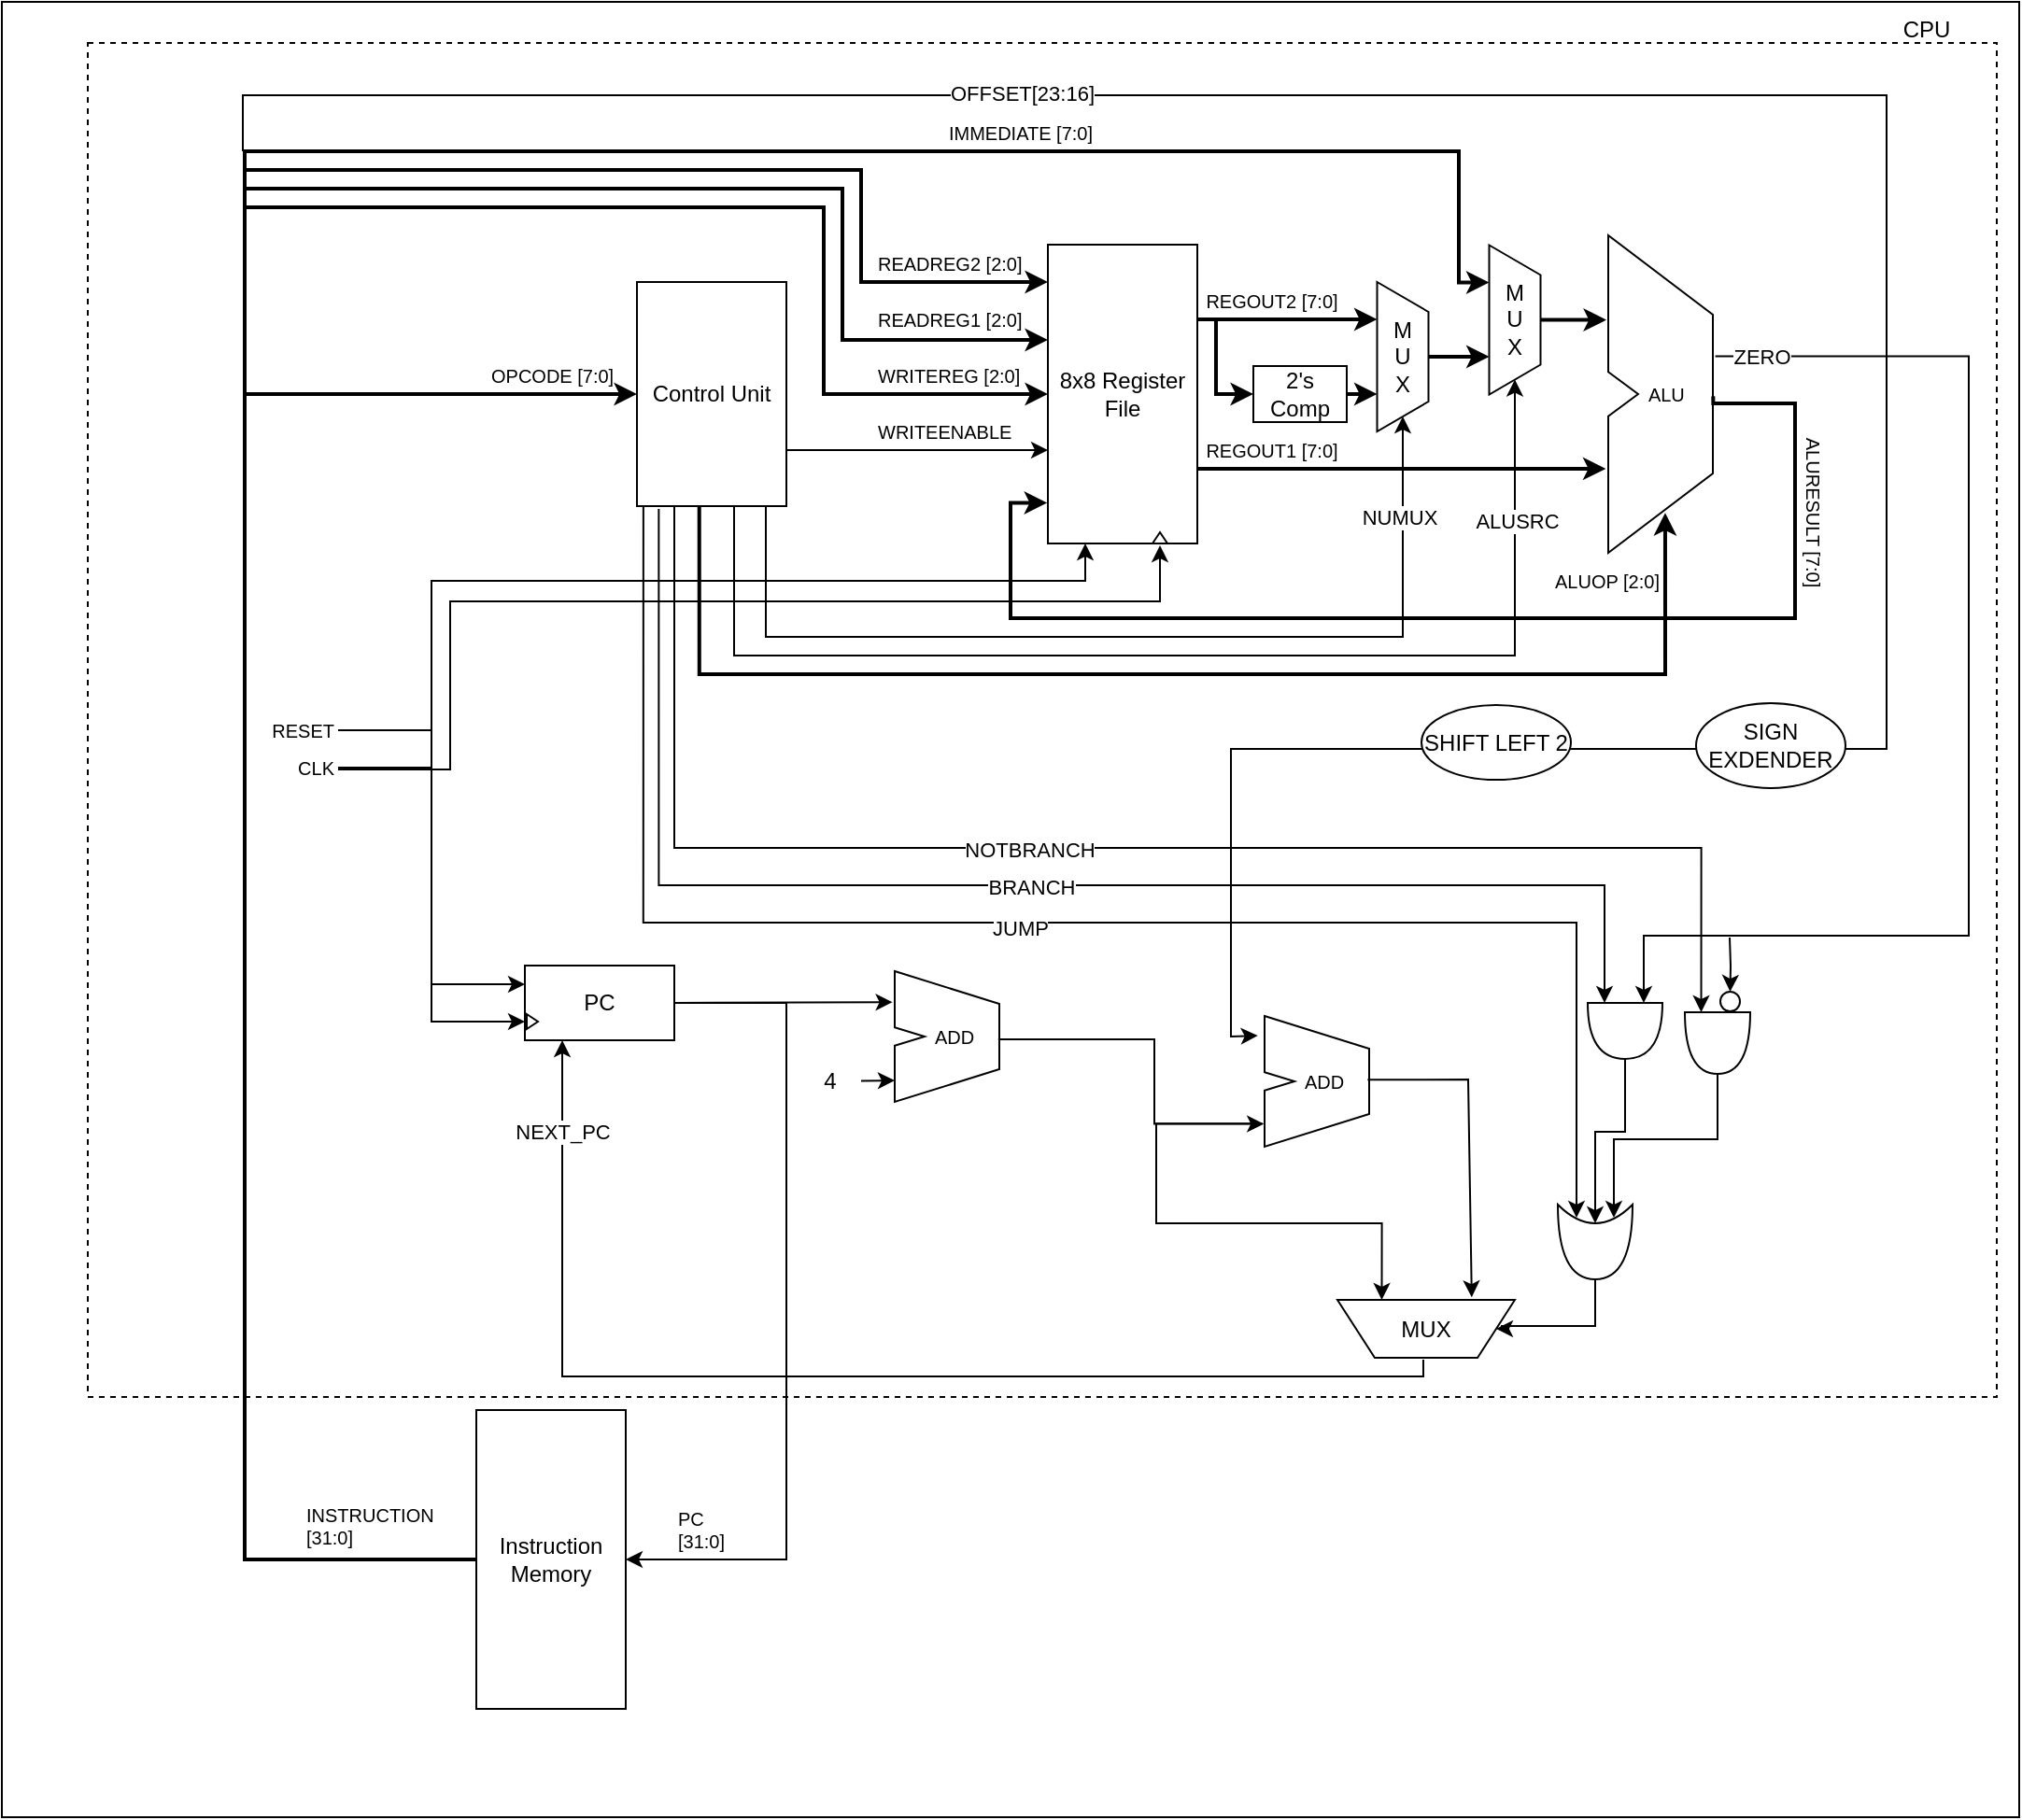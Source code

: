 <mxfile version="27.0.9">
  <diagram id="0iN4cRk-O3f9heEpMg_g" name="Page-1">
    <mxGraphModel dx="2523" dy="691" grid="0" gridSize="10" guides="1" tooltips="1" connect="1" arrows="1" fold="1" page="1" pageScale="1" pageWidth="1100" pageHeight="1700" math="0" shadow="0">
      <root>
        <mxCell id="0" />
        <mxCell id="1" parent="0" />
        <mxCell id="29aiM7jhphycKeGwUz8S-75" value="" style="rounded=0;whiteSpace=wrap;html=1;strokeColor=#000000;strokeWidth=1;fillColor=none;fontSize=12;align=center;" parent="1" vertex="1">
          <mxGeometry x="-1091" y="30" width="1080" height="972" as="geometry" />
        </mxCell>
        <mxCell id="29aiM7jhphycKeGwUz8S-73" value="" style="rounded=0;whiteSpace=wrap;html=1;dashed=1;strokeColor=#000000;fillColor=none;fontSize=10;align=center;perimeterSpacing=0;strokeWidth=1;" parent="1" vertex="1">
          <mxGeometry x="-1045" y="52" width="1022" height="725" as="geometry" />
        </mxCell>
        <mxCell id="29aiM7jhphycKeGwUz8S-50" value="OPCODE [7:0]" style="text;html=1;align=left;verticalAlign=middle;resizable=0;points=[];autosize=1;fontSize=10;" parent="1" vertex="1">
          <mxGeometry x="-831" y="220" width="80" height="20" as="geometry" />
        </mxCell>
        <mxCell id="29aiM7jhphycKeGwUz8S-15" style="edgeStyle=orthogonalEdgeStyle;rounded=0;orthogonalLoop=1;jettySize=auto;html=1;exitX=1;exitY=0.75;exitDx=0;exitDy=0;" parent="1" source="29aiM7jhphycKeGwUz8S-2" target="29aiM7jhphycKeGwUz8S-3" edge="1">
          <mxGeometry relative="1" as="geometry">
            <Array as="points">
              <mxPoint x="-671" y="270" />
            </Array>
          </mxGeometry>
        </mxCell>
        <mxCell id="29aiM7jhphycKeGwUz8S-47" style="edgeStyle=orthogonalEdgeStyle;rounded=0;orthogonalLoop=1;jettySize=auto;html=1;exitX=0.75;exitY=1;exitDx=0;exitDy=0;entryX=1;entryY=0.5;entryDx=0;entryDy=0;fontSize=10;" parent="1" target="29aiM7jhphycKeGwUz8S-17" edge="1">
          <mxGeometry relative="1" as="geometry">
            <Array as="points">
              <mxPoint x="-682" y="370" />
              <mxPoint x="-341" y="370" />
            </Array>
            <mxPoint x="-682" y="300" as="sourcePoint" />
            <mxPoint x="-332" y="252.0" as="targetPoint" />
          </mxGeometry>
        </mxCell>
        <mxCell id="JZCBgXoklfMijY1Y_zp0-16" value="NUMUX" style="edgeLabel;html=1;align=center;verticalAlign=middle;resizable=0;points=[];" parent="29aiM7jhphycKeGwUz8S-47" vertex="1" connectable="0">
          <mxGeometry x="0.75" relative="1" as="geometry">
            <mxPoint x="-2" y="-12" as="offset" />
          </mxGeometry>
        </mxCell>
        <mxCell id="29aiM7jhphycKeGwUz8S-48" style="edgeStyle=orthogonalEdgeStyle;rounded=0;orthogonalLoop=1;jettySize=auto;html=1;exitX=0.5;exitY=1;exitDx=0;exitDy=0;entryX=1;entryY=0.5;entryDx=0;entryDy=0;fontSize=10;" parent="1" target="29aiM7jhphycKeGwUz8S-31" edge="1">
          <mxGeometry relative="1" as="geometry">
            <Array as="points">
              <mxPoint x="-699" y="380" />
              <mxPoint x="-281" y="380" />
            </Array>
            <mxPoint x="-699" y="300" as="sourcePoint" />
            <mxPoint x="-269" y="232.25" as="targetPoint" />
          </mxGeometry>
        </mxCell>
        <mxCell id="JZCBgXoklfMijY1Y_zp0-15" value="ALUSRC" style="edgeLabel;html=1;align=center;verticalAlign=middle;resizable=0;points=[];" parent="29aiM7jhphycKeGwUz8S-48" vertex="1" connectable="0">
          <mxGeometry x="0.742" y="-1" relative="1" as="geometry">
            <mxPoint y="-8" as="offset" />
          </mxGeometry>
        </mxCell>
        <mxCell id="29aiM7jhphycKeGwUz8S-49" style="edgeStyle=orthogonalEdgeStyle;rounded=0;orthogonalLoop=1;jettySize=auto;html=1;exitX=0.417;exitY=1;exitDx=0;exitDy=0;fontSize=10;entryX=0.381;entryY=0.874;entryDx=0;entryDy=0;entryPerimeter=0;strokeWidth=2;exitPerimeter=0;" parent="1" source="29aiM7jhphycKeGwUz8S-2" target="29aiM7jhphycKeGwUz8S-42" edge="1">
          <mxGeometry relative="1" as="geometry">
            <Array as="points">
              <mxPoint x="-718" y="390" />
              <mxPoint x="-200" y="390" />
            </Array>
            <mxPoint x="-716" y="310" as="sourcePoint" />
            <mxPoint x="-199.8" y="313.58" as="targetPoint" />
          </mxGeometry>
        </mxCell>
        <mxCell id="29aiM7jhphycKeGwUz8S-2" value="Control Unit" style="rounded=0;whiteSpace=wrap;html=1;" parent="1" vertex="1">
          <mxGeometry x="-751" y="180" width="80" height="120" as="geometry" />
        </mxCell>
        <mxCell id="29aiM7jhphycKeGwUz8S-19" style="edgeStyle=orthogonalEdgeStyle;rounded=0;orthogonalLoop=1;jettySize=auto;html=1;exitX=1;exitY=0.25;exitDx=0;exitDy=0;entryX=0.25;entryY=1;entryDx=0;entryDy=0;strokeWidth=2;" parent="1" source="29aiM7jhphycKeGwUz8S-3" target="29aiM7jhphycKeGwUz8S-17" edge="1">
          <mxGeometry relative="1" as="geometry" />
        </mxCell>
        <mxCell id="29aiM7jhphycKeGwUz8S-23" style="edgeStyle=orthogonalEdgeStyle;rounded=0;orthogonalLoop=1;jettySize=auto;html=1;exitX=1;exitY=0.25;exitDx=0;exitDy=0;entryX=0;entryY=0.5;entryDx=0;entryDy=0;strokeWidth=2;" parent="1" source="29aiM7jhphycKeGwUz8S-3" target="29aiM7jhphycKeGwUz8S-16" edge="1">
          <mxGeometry relative="1" as="geometry">
            <Array as="points">
              <mxPoint x="-441" y="200" />
              <mxPoint x="-441" y="240" />
            </Array>
          </mxGeometry>
        </mxCell>
        <mxCell id="29aiM7jhphycKeGwUz8S-46" style="edgeStyle=orthogonalEdgeStyle;rounded=0;orthogonalLoop=1;jettySize=auto;html=1;exitX=1;exitY=0.75;exitDx=0;exitDy=0;entryX=-0.016;entryY=0.735;entryDx=0;entryDy=0;entryPerimeter=0;fontSize=10;strokeWidth=2;" parent="1" source="29aiM7jhphycKeGwUz8S-3" target="29aiM7jhphycKeGwUz8S-42" edge="1">
          <mxGeometry relative="1" as="geometry" />
        </mxCell>
        <mxCell id="29aiM7jhphycKeGwUz8S-3" value="8x8 Register File" style="rounded=0;whiteSpace=wrap;html=1;" parent="1" vertex="1">
          <mxGeometry x="-531" y="160" width="80" height="160" as="geometry" />
        </mxCell>
        <mxCell id="29aiM7jhphycKeGwUz8S-8" style="edgeStyle=orthogonalEdgeStyle;rounded=0;orthogonalLoop=1;jettySize=auto;html=1;exitX=0;exitY=0.5;exitDx=0;exitDy=0;entryX=0;entryY=0.5;entryDx=0;entryDy=0;strokeWidth=2;" parent="1" source="29aiM7jhphycKeGwUz8S-4" target="29aiM7jhphycKeGwUz8S-2" edge="1">
          <mxGeometry relative="1" as="geometry">
            <Array as="points">
              <mxPoint x="-961" y="864" />
              <mxPoint x="-961" y="240" />
            </Array>
          </mxGeometry>
        </mxCell>
        <mxCell id="29aiM7jhphycKeGwUz8S-11" style="edgeStyle=orthogonalEdgeStyle;rounded=0;orthogonalLoop=1;jettySize=auto;html=1;exitX=0;exitY=0.5;exitDx=0;exitDy=0;entryX=0;entryY=0.125;entryDx=0;entryDy=0;entryPerimeter=0;strokeWidth=2;" parent="1" source="29aiM7jhphycKeGwUz8S-4" target="29aiM7jhphycKeGwUz8S-3" edge="1">
          <mxGeometry relative="1" as="geometry">
            <mxPoint x="-591" y="180" as="targetPoint" />
            <Array as="points">
              <mxPoint x="-961" y="864" />
              <mxPoint x="-961" y="120" />
              <mxPoint x="-631" y="120" />
              <mxPoint x="-631" y="180" />
            </Array>
          </mxGeometry>
        </mxCell>
        <mxCell id="29aiM7jhphycKeGwUz8S-12" style="edgeStyle=orthogonalEdgeStyle;rounded=0;orthogonalLoop=1;jettySize=auto;html=1;exitX=0;exitY=0.5;exitDx=0;exitDy=0;strokeWidth=2;" parent="1" source="29aiM7jhphycKeGwUz8S-4" target="29aiM7jhphycKeGwUz8S-3" edge="1">
          <mxGeometry relative="1" as="geometry">
            <mxPoint x="-591" y="210" as="targetPoint" />
            <Array as="points">
              <mxPoint x="-961" y="864" />
              <mxPoint x="-961" y="130" />
              <mxPoint x="-641" y="130" />
              <mxPoint x="-641" y="211" />
            </Array>
          </mxGeometry>
        </mxCell>
        <mxCell id="29aiM7jhphycKeGwUz8S-13" style="edgeStyle=orthogonalEdgeStyle;rounded=0;orthogonalLoop=1;jettySize=auto;html=1;exitX=0;exitY=0.5;exitDx=0;exitDy=0;entryX=0;entryY=0.5;entryDx=0;entryDy=0;strokeWidth=2;" parent="1" source="29aiM7jhphycKeGwUz8S-4" target="29aiM7jhphycKeGwUz8S-3" edge="1">
          <mxGeometry relative="1" as="geometry">
            <Array as="points">
              <mxPoint x="-961" y="864" />
              <mxPoint x="-961" y="140" />
              <mxPoint x="-651" y="140" />
              <mxPoint x="-651" y="240" />
            </Array>
          </mxGeometry>
        </mxCell>
        <mxCell id="29aiM7jhphycKeGwUz8S-33" style="edgeStyle=orthogonalEdgeStyle;rounded=0;orthogonalLoop=1;jettySize=auto;html=1;exitX=0;exitY=0.5;exitDx=0;exitDy=0;entryX=0.25;entryY=1;entryDx=0;entryDy=0;fontSize=10;strokeWidth=2;" parent="1" source="29aiM7jhphycKeGwUz8S-4" target="29aiM7jhphycKeGwUz8S-31" edge="1">
          <mxGeometry relative="1" as="geometry">
            <Array as="points">
              <mxPoint x="-961" y="864" />
              <mxPoint x="-961" y="110" />
              <mxPoint x="-311" y="110" />
              <mxPoint x="-311" y="180" />
            </Array>
          </mxGeometry>
        </mxCell>
        <mxCell id="29aiM7jhphycKeGwUz8S-4" value="Instruction Memory" style="rounded=0;whiteSpace=wrap;html=1;" parent="1" vertex="1">
          <mxGeometry x="-837" y="784" width="80" height="160" as="geometry" />
        </mxCell>
        <mxCell id="29aiM7jhphycKeGwUz8S-6" value="PC" style="rounded=0;whiteSpace=wrap;html=1;" parent="1" vertex="1">
          <mxGeometry x="-811" y="546" width="80" height="40" as="geometry" />
        </mxCell>
        <mxCell id="29aiM7jhphycKeGwUz8S-20" style="edgeStyle=orthogonalEdgeStyle;rounded=0;orthogonalLoop=1;jettySize=auto;html=1;exitX=1;exitY=0.5;exitDx=0;exitDy=0;entryX=0.75;entryY=1;entryDx=0;entryDy=0;strokeWidth=2;" parent="1" source="29aiM7jhphycKeGwUz8S-16" target="29aiM7jhphycKeGwUz8S-17" edge="1">
          <mxGeometry relative="1" as="geometry" />
        </mxCell>
        <mxCell id="29aiM7jhphycKeGwUz8S-16" value="2&#39;s Comp" style="rounded=0;whiteSpace=wrap;html=1;" parent="1" vertex="1">
          <mxGeometry x="-421" y="225" width="50" height="30" as="geometry" />
        </mxCell>
        <mxCell id="29aiM7jhphycKeGwUz8S-32" style="edgeStyle=orthogonalEdgeStyle;rounded=0;orthogonalLoop=1;jettySize=auto;html=1;exitX=0.5;exitY=0;exitDx=0;exitDy=0;entryX=0.75;entryY=1;entryDx=0;entryDy=0;fontSize=10;strokeWidth=2;" parent="1" source="29aiM7jhphycKeGwUz8S-17" target="29aiM7jhphycKeGwUz8S-31" edge="1">
          <mxGeometry relative="1" as="geometry" />
        </mxCell>
        <mxCell id="29aiM7jhphycKeGwUz8S-17" value="M&lt;br&gt;U&lt;br&gt;X" style="shape=trapezoid;perimeter=trapezoidPerimeter;whiteSpace=wrap;html=1;rotation=90;horizontal=0;" parent="1" vertex="1">
          <mxGeometry x="-381" y="206.25" width="80" height="27.5" as="geometry" />
        </mxCell>
        <mxCell id="29aiM7jhphycKeGwUz8S-24" value="READREG2 [2:0]" style="text;html=1;align=left;verticalAlign=middle;resizable=0;points=[];autosize=1;fontSize=10;" parent="1" vertex="1">
          <mxGeometry x="-624" y="160" width="90" height="20" as="geometry" />
        </mxCell>
        <mxCell id="29aiM7jhphycKeGwUz8S-25" value="READREG1 [2:0]" style="text;html=1;align=left;verticalAlign=middle;resizable=0;points=[];autosize=1;fontSize=10;" parent="1" vertex="1">
          <mxGeometry x="-624" y="190.25" width="90" height="20" as="geometry" />
        </mxCell>
        <mxCell id="29aiM7jhphycKeGwUz8S-26" value="WRITEREG [2:0]" style="text;html=1;align=left;verticalAlign=middle;resizable=0;points=[];autosize=1;fontSize=10;" parent="1" vertex="1">
          <mxGeometry x="-624" y="220" width="90" height="20" as="geometry" />
        </mxCell>
        <mxCell id="29aiM7jhphycKeGwUz8S-27" value="WRITEENABLE" style="text;html=1;align=left;verticalAlign=middle;resizable=0;points=[];autosize=1;fontSize=10;" parent="1" vertex="1">
          <mxGeometry x="-624" y="250" width="90" height="20" as="geometry" />
        </mxCell>
        <mxCell id="29aiM7jhphycKeGwUz8S-30" value="REGOUT2 [7:0]" style="text;html=1;strokeColor=none;fillColor=none;align=center;verticalAlign=middle;whiteSpace=wrap;rounded=0;fontSize=10;" parent="1" vertex="1">
          <mxGeometry x="-451" y="180" width="80" height="20" as="geometry" />
        </mxCell>
        <mxCell id="29aiM7jhphycKeGwUz8S-43" style="edgeStyle=orthogonalEdgeStyle;rounded=0;orthogonalLoop=1;jettySize=auto;html=1;exitX=0.5;exitY=0;exitDx=0;exitDy=0;fontSize=10;strokeWidth=2;" parent="1" source="29aiM7jhphycKeGwUz8S-31" edge="1">
          <mxGeometry relative="1" as="geometry">
            <mxPoint x="-232" y="200" as="targetPoint" />
          </mxGeometry>
        </mxCell>
        <mxCell id="29aiM7jhphycKeGwUz8S-31" value="M&lt;br&gt;U&lt;br&gt;X" style="shape=trapezoid;perimeter=trapezoidPerimeter;whiteSpace=wrap;html=1;rotation=90;horizontal=0;" parent="1" vertex="1">
          <mxGeometry x="-321" y="186.5" width="80" height="27.5" as="geometry" />
        </mxCell>
        <mxCell id="29aiM7jhphycKeGwUz8S-34" value="IMMEDIATE [7:0]" style="text;html=1;align=center;verticalAlign=middle;resizable=0;points=[];autosize=1;fontSize=10;" parent="1" vertex="1">
          <mxGeometry x="-591" y="90" width="90" height="20" as="geometry" />
        </mxCell>
        <mxCell id="29aiM7jhphycKeGwUz8S-44" style="edgeStyle=orthogonalEdgeStyle;rounded=0;orthogonalLoop=1;jettySize=auto;html=1;exitX=0.702;exitY=0.507;exitDx=0;exitDy=0;entryX=-0.005;entryY=0.864;entryDx=0;entryDy=0;entryPerimeter=0;fontSize=10;exitPerimeter=0;strokeWidth=2;" parent="1" source="29aiM7jhphycKeGwUz8S-42" target="29aiM7jhphycKeGwUz8S-3" edge="1">
          <mxGeometry relative="1" as="geometry">
            <Array as="points">
              <mxPoint x="-175" y="245" />
              <mxPoint x="-131" y="245" />
              <mxPoint x="-131" y="360" />
              <mxPoint x="-551" y="360" />
              <mxPoint x="-551" y="298" />
            </Array>
          </mxGeometry>
        </mxCell>
        <mxCell id="29aiM7jhphycKeGwUz8S-42" value="&amp;nbsp; &amp;nbsp; &amp;nbsp; &amp;nbsp;ALU" style="shape=stencil(vZXdjoMgEIWfhtsGYY3XG3f3PailKykFA/Tv7TuKNmJL2zRiYgwwx+8wZAYRLW3NGo4IrhH9QYRkGMMb5qfJnNmGV84vHpkRbC25j1hn9I6fxMb1DKFqboRro/QX4W/QtM9tQMtKKwU0oZUNJBPhSA4mTChg4rM36bd1CWYN+O6546bfvF9F5O9jl1W+iE+2TDahy5Bb6myS+YT5ZAvVQCqfbDYXWoIg1mMj1ZpVu3+jD2rzkhaRjkRbbfhr2E0tpPQXx/uH1rD2hrnTPVQP3+z1kUcb4NlhPqVKoUbUIsSSPA23mIs7aZvhhp+ZmxczYafcNNv9oh9jK6ltvIwjxQziSD3fSd/tkw4aaUMYdGH/u+8iVw==);whiteSpace=wrap;html=1;strokeColor=#000000;fillColor=#ffffff;fontSize=10;align=left;" parent="1" vertex="1">
          <mxGeometry x="-231" y="155" width="80" height="170" as="geometry" />
        </mxCell>
        <mxCell id="29aiM7jhphycKeGwUz8S-51" value="INSTRUCTION&lt;br&gt;[31:0]" style="text;html=1;align=left;verticalAlign=middle;resizable=0;points=[];autosize=1;fontSize=10;" parent="1" vertex="1">
          <mxGeometry x="-930" y="831" width="80" height="30" as="geometry" />
        </mxCell>
        <mxCell id="29aiM7jhphycKeGwUz8S-53" value="PC&lt;br&gt;[31:0]" style="text;html=1;align=left;verticalAlign=middle;resizable=0;points=[];autosize=1;fontSize=10;" parent="1" vertex="1">
          <mxGeometry x="-731" y="833" width="40" height="30" as="geometry" />
        </mxCell>
        <mxCell id="29aiM7jhphycKeGwUz8S-56" style="edgeStyle=orthogonalEdgeStyle;rounded=0;orthogonalLoop=1;jettySize=auto;html=1;exitX=1;exitY=0.5;exitDx=0;exitDy=0;entryX=0.25;entryY=1;entryDx=0;entryDy=0;fontSize=10;" parent="1" source="29aiM7jhphycKeGwUz8S-54" target="29aiM7jhphycKeGwUz8S-3" edge="1">
          <mxGeometry relative="1" as="geometry">
            <Array as="points">
              <mxPoint x="-861" y="420" />
              <mxPoint x="-861" y="340" />
              <mxPoint x="-511" y="340" />
            </Array>
          </mxGeometry>
        </mxCell>
        <mxCell id="29aiM7jhphycKeGwUz8S-54" value="RESET" style="text;html=1;strokeColor=none;fillColor=none;align=right;verticalAlign=middle;whiteSpace=wrap;rounded=0;fontSize=10;" parent="1" vertex="1">
          <mxGeometry x="-951" y="410" width="40" height="20" as="geometry" />
        </mxCell>
        <mxCell id="29aiM7jhphycKeGwUz8S-61" style="edgeStyle=orthogonalEdgeStyle;rounded=0;orthogonalLoop=1;jettySize=auto;html=1;exitX=1;exitY=0.5;exitDx=0;exitDy=0;entryX=0.75;entryY=1;entryDx=0;entryDy=0;fontSize=10;" parent="1" edge="1">
          <mxGeometry relative="1" as="geometry">
            <Array as="points">
              <mxPoint x="-851" y="441" />
              <mxPoint x="-851" y="351" />
              <mxPoint x="-471" y="351" />
            </Array>
            <mxPoint x="-911" y="441" as="sourcePoint" />
            <mxPoint x="-471" y="321" as="targetPoint" />
          </mxGeometry>
        </mxCell>
        <mxCell id="29aiM7jhphycKeGwUz8S-57" value="CLK" style="text;html=1;strokeColor=none;fillColor=none;align=right;verticalAlign=middle;whiteSpace=wrap;rounded=0;fontSize=10;" parent="1" vertex="1">
          <mxGeometry x="-951" y="430" width="40" height="20" as="geometry" />
        </mxCell>
        <mxCell id="29aiM7jhphycKeGwUz8S-64" value="" style="triangle;whiteSpace=wrap;html=1;strokeColor=#000000;fillColor=#ffffff;fontSize=10;align=right;" parent="1" vertex="1">
          <mxGeometry x="-810" y="572" width="6" height="8" as="geometry" />
        </mxCell>
        <mxCell id="29aiM7jhphycKeGwUz8S-65" value="" style="triangle;whiteSpace=wrap;html=1;strokeColor=#000000;fillColor=#ffffff;fontSize=10;align=right;rotation=-90;" parent="1" vertex="1">
          <mxGeometry x="-474" y="313" width="6" height="8" as="geometry" />
        </mxCell>
        <mxCell id="29aiM7jhphycKeGwUz8S-66" value="REGOUT1 [7:0]" style="text;html=1;strokeColor=none;fillColor=none;align=center;verticalAlign=middle;whiteSpace=wrap;rounded=0;fontSize=10;" parent="1" vertex="1">
          <mxGeometry x="-451" y="260" width="80" height="20" as="geometry" />
        </mxCell>
        <mxCell id="29aiM7jhphycKeGwUz8S-67" value="ALUOP [2:0]" style="text;html=1;align=center;verticalAlign=middle;resizable=0;points=[];autosize=1;fontSize=10;" parent="1" vertex="1">
          <mxGeometry x="-267" y="330" width="70" height="20" as="geometry" />
        </mxCell>
        <mxCell id="29aiM7jhphycKeGwUz8S-68" value="ALURESULT [7:0]" style="text;html=1;align=center;verticalAlign=middle;resizable=0;points=[];autosize=1;fontSize=10;rotation=90;" parent="1" vertex="1">
          <mxGeometry x="-171" y="293" width="100" height="20" as="geometry" />
        </mxCell>
        <mxCell id="29aiM7jhphycKeGwUz8S-74" value="CPU" style="text;html=1;align=center;verticalAlign=middle;resizable=0;points=[];autosize=1;fontSize=12;" parent="1" vertex="1">
          <mxGeometry x="-81" y="35" width="40" height="20" as="geometry" />
        </mxCell>
        <mxCell id="JZCBgXoklfMijY1Y_zp0-1" value="&amp;nbsp; &amp;nbsp; &amp;nbsp; &amp;nbsp;ADD" style="shape=stencil(vZXdjoMgEIWfhtsGYY3XG3f3PailKykFA/Tv7TuKNmJL2zRiYgwwx+8wZAYRLW3NGo4IrhH9QYRkGMMb5qfJnNmGV84vHpkRbC25j1hn9I6fxMb1DKFqboRro/QX4W/QtM9tQMtKKwU0oZUNJBPhSA4mTChg4rM36bd1CWYN+O6546bfvF9F5O9jl1W+iE+2TDahy5Bb6myS+YT5ZAvVQCqfbDYXWoIg1mMj1ZpVu3+jD2rzkhaRjkRbbfhr2E0tpPQXx/uH1rD2hrnTPVQP3+z1kUcb4NlhPqVKoUbUIsSSPA23mIs7aZvhhp+ZmxczYafcNNv9oh9jK6ltvIwjxQziSD3fSd/tkw4aaUMYdGH/u+8iVw==);whiteSpace=wrap;html=1;strokeColor=#000000;fillColor=#ffffff;fontSize=10;align=left;" parent="1" vertex="1">
          <mxGeometry x="-613" y="549" width="80" height="70" as="geometry" />
        </mxCell>
        <mxCell id="JZCBgXoklfMijY1Y_zp0-2" value="" style="endArrow=classic;html=1;rounded=0;exitX=1;exitY=0.5;exitDx=0;exitDy=0;entryX=-0.015;entryY=0.237;entryDx=0;entryDy=0;entryPerimeter=0;" parent="1" source="29aiM7jhphycKeGwUz8S-6" target="JZCBgXoklfMijY1Y_zp0-1" edge="1">
          <mxGeometry width="50" height="50" relative="1" as="geometry">
            <mxPoint x="-611" y="400" as="sourcePoint" />
            <mxPoint x="-561" y="350" as="targetPoint" />
          </mxGeometry>
        </mxCell>
        <mxCell id="JZCBgXoklfMijY1Y_zp0-6" value="4" style="text;html=1;align=center;verticalAlign=middle;whiteSpace=wrap;rounded=0;" parent="1" vertex="1">
          <mxGeometry x="-664" y="593" width="33" height="30" as="geometry" />
        </mxCell>
        <mxCell id="JZCBgXoklfMijY1Y_zp0-7" value="" style="endArrow=classic;html=1;rounded=0;entryX=0;entryY=0.836;entryDx=0;entryDy=0;entryPerimeter=0;" parent="1" source="JZCBgXoklfMijY1Y_zp0-6" target="JZCBgXoklfMijY1Y_zp0-1" edge="1">
          <mxGeometry width="50" height="50" relative="1" as="geometry">
            <mxPoint x="-667" y="622" as="sourcePoint" />
            <mxPoint x="-621" y="410" as="targetPoint" />
          </mxGeometry>
        </mxCell>
        <mxCell id="JZCBgXoklfMijY1Y_zp0-11" value="" style="shape=or;whiteSpace=wrap;html=1;direction=south;" parent="1" vertex="1">
          <mxGeometry x="-242" y="566" width="40" height="30" as="geometry" />
        </mxCell>
        <mxCell id="JZCBgXoklfMijY1Y_zp0-12" value="" style="endArrow=classic;html=1;rounded=0;exitX=0.146;exitY=1.013;exitDx=0;exitDy=0;entryX=0;entryY=0.75;entryDx=0;entryDy=0;entryPerimeter=0;exitPerimeter=0;edgeStyle=orthogonalEdgeStyle;" parent="1" source="29aiM7jhphycKeGwUz8S-2" edge="1">
          <mxGeometry width="50" height="50" relative="1" as="geometry">
            <mxPoint x="-744.96" y="300.48" as="sourcePoint" />
            <mxPoint x="-233.0" y="566.0" as="targetPoint" />
            <Array as="points">
              <mxPoint x="-739" y="503" />
              <mxPoint x="-233" y="503" />
            </Array>
          </mxGeometry>
        </mxCell>
        <mxCell id="JZCBgXoklfMijY1Y_zp0-17" value="BRANCH" style="edgeLabel;html=1;align=center;verticalAlign=middle;resizable=0;points=[];" parent="JZCBgXoklfMijY1Y_zp0-12" vertex="1" connectable="0">
          <mxGeometry x="0.646" y="-1" relative="1" as="geometry">
            <mxPoint x="-234" as="offset" />
          </mxGeometry>
        </mxCell>
        <mxCell id="JZCBgXoklfMijY1Y_zp0-13" value="" style="endArrow=classic;html=1;rounded=0;entryX=0;entryY=0.25;entryDx=0;entryDy=0;entryPerimeter=0;exitX=0.716;exitY=0.381;exitDx=0;exitDy=0;exitPerimeter=0;edgeStyle=orthogonalEdgeStyle;" parent="1" source="29aiM7jhphycKeGwUz8S-42" target="JZCBgXoklfMijY1Y_zp0-11" edge="1">
          <mxGeometry width="50" height="50" relative="1" as="geometry">
            <mxPoint x="-171" y="220" as="sourcePoint" />
            <mxPoint x="-431" y="340" as="targetPoint" />
            <Array as="points">
              <mxPoint x="-38" y="220" />
              <mxPoint x="-38" y="530" />
              <mxPoint x="-212" y="530" />
            </Array>
          </mxGeometry>
        </mxCell>
        <mxCell id="JZCBgXoklfMijY1Y_zp0-14" value="ZERO" style="edgeLabel;html=1;align=center;verticalAlign=middle;resizable=0;points=[];" parent="JZCBgXoklfMijY1Y_zp0-13" vertex="1" connectable="0">
          <mxGeometry x="-0.925" relative="1" as="geometry">
            <mxPoint as="offset" />
          </mxGeometry>
        </mxCell>
        <mxCell id="JZCBgXoklfMijY1Y_zp0-18" value="" style="shape=xor;whiteSpace=wrap;html=1;direction=south;" parent="1" vertex="1">
          <mxGeometry x="-258" y="674" width="40" height="40" as="geometry" />
        </mxCell>
        <mxCell id="JZCBgXoklfMijY1Y_zp0-19" value="" style="endArrow=classic;html=1;rounded=0;exitX=1;exitY=0.5;exitDx=0;exitDy=0;exitPerimeter=0;entryX=0.25;entryY=0.5;entryDx=0;entryDy=0;entryPerimeter=0;edgeStyle=orthogonalEdgeStyle;" parent="1" source="JZCBgXoklfMijY1Y_zp0-11" target="JZCBgXoklfMijY1Y_zp0-18" edge="1">
          <mxGeometry width="50" height="50" relative="1" as="geometry">
            <mxPoint x="-389" y="451.5" as="sourcePoint" />
            <mxPoint x="-237" y="603.5" as="targetPoint" />
          </mxGeometry>
        </mxCell>
        <mxCell id="JZCBgXoklfMijY1Y_zp0-20" value="" style="endArrow=classic;html=1;rounded=0;exitX=0.043;exitY=1;exitDx=0;exitDy=0;exitPerimeter=0;entryX=0.175;entryY=0.75;entryDx=0;entryDy=0;entryPerimeter=0;edgeStyle=orthogonalEdgeStyle;" parent="1" source="29aiM7jhphycKeGwUz8S-2" target="JZCBgXoklfMijY1Y_zp0-18" edge="1">
          <mxGeometry width="50" height="50" relative="1" as="geometry">
            <mxPoint x="-301" y="400" as="sourcePoint" />
            <mxPoint x="-251" y="350" as="targetPoint" />
            <Array as="points">
              <mxPoint x="-748" y="523" />
              <mxPoint x="-248" y="523" />
            </Array>
          </mxGeometry>
        </mxCell>
        <mxCell id="JZCBgXoklfMijY1Y_zp0-21" value="JUMP" style="edgeLabel;html=1;align=center;verticalAlign=middle;resizable=0;points=[];" parent="JZCBgXoklfMijY1Y_zp0-20" vertex="1" connectable="0">
          <mxGeometry x="0.521" y="2" relative="1" as="geometry">
            <mxPoint x="-245" y="5" as="offset" />
          </mxGeometry>
        </mxCell>
        <mxCell id="JZCBgXoklfMijY1Y_zp0-22" value="&amp;nbsp; &amp;nbsp; &amp;nbsp; &amp;nbsp;ADD" style="shape=stencil(vZXdjoMgEIWfhtsGYY3XG3f3PailKykFA/Tv7TuKNmJL2zRiYgwwx+8wZAYRLW3NGo4IrhH9QYRkGMMb5qfJnNmGV84vHpkRbC25j1hn9I6fxMb1DKFqboRro/QX4W/QtM9tQMtKKwU0oZUNJBPhSA4mTChg4rM36bd1CWYN+O6546bfvF9F5O9jl1W+iE+2TDahy5Bb6myS+YT5ZAvVQCqfbDYXWoIg1mMj1ZpVu3+jD2rzkhaRjkRbbfhr2E0tpPQXx/uH1rD2hrnTPVQP3+z1kUcb4NlhPqVKoUbUIsSSPA23mIs7aZvhhp+ZmxczYafcNNv9oh9jK6ltvIwjxQziSD3fSd/tkw4aaUMYdGH/u+8iVw==);whiteSpace=wrap;html=1;strokeColor=#000000;fillColor=#ffffff;fontSize=10;align=left;direction=east;" parent="1" vertex="1">
          <mxGeometry x="-415" y="573" width="80" height="70" as="geometry" />
        </mxCell>
        <mxCell id="JZCBgXoklfMijY1Y_zp0-23" value="" style="endArrow=classic;html=1;rounded=0;entryX=-0.033;entryY=0.15;entryDx=0;entryDy=0;entryPerimeter=0;" parent="1" edge="1">
          <mxGeometry width="50" height="50" relative="1" as="geometry">
            <mxPoint x="-962" y="110" as="sourcePoint" />
            <mxPoint x="-418.64" y="583.5" as="targetPoint" />
            <Array as="points">
              <mxPoint x="-962" y="80" />
              <mxPoint x="-82" y="80" />
              <mxPoint x="-82" y="430" />
              <mxPoint x="-433" y="430" />
              <mxPoint x="-433" y="520" />
              <mxPoint x="-433" y="584" />
            </Array>
          </mxGeometry>
        </mxCell>
        <mxCell id="JZCBgXoklfMijY1Y_zp0-26" value="OFFSET[23:16]" style="edgeLabel;html=1;align=center;verticalAlign=middle;resizable=0;points=[];" parent="JZCBgXoklfMijY1Y_zp0-23" vertex="1" connectable="0">
          <mxGeometry x="-0.629" y="1" relative="1" as="geometry">
            <mxPoint x="117" as="offset" />
          </mxGeometry>
        </mxCell>
        <mxCell id="JZCBgXoklfMijY1Y_zp0-24" value="" style="endArrow=classic;html=1;rounded=0;exitX=0.693;exitY=0.522;exitDx=0;exitDy=0;exitPerimeter=0;entryX=-0.005;entryY=0.825;entryDx=0;entryDy=0;entryPerimeter=0;edgeStyle=orthogonalEdgeStyle;" parent="1" source="JZCBgXoklfMijY1Y_zp0-1" target="JZCBgXoklfMijY1Y_zp0-22" edge="1">
          <mxGeometry width="50" height="50" relative="1" as="geometry">
            <mxPoint x="-421" y="380" as="sourcePoint" />
            <mxPoint x="-371" y="330" as="targetPoint" />
          </mxGeometry>
        </mxCell>
        <mxCell id="JZCBgXoklfMijY1Y_zp0-27" value="MUX" style="shape=trapezoid;perimeter=trapezoidPerimeter;whiteSpace=wrap;html=1;fixedSize=1;direction=west;" parent="1" vertex="1">
          <mxGeometry x="-376" y="725" width="95" height="31" as="geometry" />
        </mxCell>
        <mxCell id="JZCBgXoklfMijY1Y_zp0-28" value="" style="endArrow=classic;html=1;rounded=0;exitX=0.69;exitY=0.488;exitDx=0;exitDy=0;exitPerimeter=0;entryX=0.243;entryY=1.045;entryDx=0;entryDy=0;entryPerimeter=0;" parent="1" source="JZCBgXoklfMijY1Y_zp0-22" target="JZCBgXoklfMijY1Y_zp0-27" edge="1">
          <mxGeometry width="50" height="50" relative="1" as="geometry">
            <mxPoint x="-471" y="480" as="sourcePoint" />
            <mxPoint x="-421" y="430" as="targetPoint" />
            <Array as="points">
              <mxPoint x="-306" y="607" />
            </Array>
          </mxGeometry>
        </mxCell>
        <mxCell id="JZCBgXoklfMijY1Y_zp0-30" value="SIGN EXDENDER" style="ellipse;whiteSpace=wrap;html=1;" parent="1" vertex="1">
          <mxGeometry x="-184" y="405.5" width="80" height="45.5" as="geometry" />
        </mxCell>
        <mxCell id="JZCBgXoklfMijY1Y_zp0-31" value="SHIFT LEFT 2" style="ellipse;whiteSpace=wrap;html=1;" parent="1" vertex="1">
          <mxGeometry x="-331" y="406.5" width="80" height="40" as="geometry" />
        </mxCell>
        <mxCell id="JZCBgXoklfMijY1Y_zp0-32" value="" style="endArrow=classic;html=1;rounded=0;exitX=-0.016;exitY=0.823;exitDx=0;exitDy=0;exitPerimeter=0;edgeStyle=orthogonalEdgeStyle;entryX=0.75;entryY=1;entryDx=0;entryDy=0;" parent="1" edge="1" target="JZCBgXoklfMijY1Y_zp0-27" source="JZCBgXoklfMijY1Y_zp0-22">
          <mxGeometry width="50" height="50" relative="1" as="geometry">
            <mxPoint x="-512" y="560" as="sourcePoint" />
            <mxPoint x="-381.25" y="724" as="targetPoint" />
            <Array as="points">
              <mxPoint x="-473" y="631" />
              <mxPoint x="-473" y="684" />
              <mxPoint x="-352" y="684" />
            </Array>
          </mxGeometry>
        </mxCell>
        <mxCell id="JZCBgXoklfMijY1Y_zp0-33" value="" style="endArrow=classic;html=1;rounded=0;exitX=1;exitY=0.5;exitDx=0;exitDy=0;exitPerimeter=0;entryX=0;entryY=0.5;entryDx=0;entryDy=0;edgeStyle=orthogonalEdgeStyle;" parent="1" source="JZCBgXoklfMijY1Y_zp0-18" target="JZCBgXoklfMijY1Y_zp0-27" edge="1">
          <mxGeometry width="50" height="50" relative="1" as="geometry">
            <mxPoint x="-331" y="640" as="sourcePoint" />
            <mxPoint x="-281" y="590" as="targetPoint" />
            <Array as="points">
              <mxPoint x="-238" y="739" />
              <mxPoint x="-288" y="739" />
              <mxPoint x="-288" y="740" />
            </Array>
          </mxGeometry>
        </mxCell>
        <mxCell id="JZCBgXoklfMijY1Y_zp0-35" value="" style="endArrow=classic;html=1;rounded=0;entryX=0.25;entryY=1;entryDx=0;entryDy=0;exitX=0.516;exitY=-0.032;exitDx=0;exitDy=0;exitPerimeter=0;edgeStyle=orthogonalEdgeStyle;" parent="1" source="JZCBgXoklfMijY1Y_zp0-27" target="29aiM7jhphycKeGwUz8S-6" edge="1">
          <mxGeometry width="50" height="50" relative="1" as="geometry">
            <mxPoint x="-307" y="755" as="sourcePoint" />
            <mxPoint x="-391" y="620" as="targetPoint" />
          </mxGeometry>
        </mxCell>
        <mxCell id="JZCBgXoklfMijY1Y_zp0-37" value="NEXT_PC" style="edgeLabel;html=1;align=center;verticalAlign=middle;resizable=0;points=[];" parent="JZCBgXoklfMijY1Y_zp0-35" vertex="1" connectable="0">
          <mxGeometry x="0.849" relative="1" as="geometry">
            <mxPoint as="offset" />
          </mxGeometry>
        </mxCell>
        <mxCell id="JZCBgXoklfMijY1Y_zp0-36" value="" style="endArrow=classic;html=1;rounded=0;exitX=1;exitY=0.5;exitDx=0;exitDy=0;entryX=1;entryY=0.5;entryDx=0;entryDy=0;edgeStyle=orthogonalEdgeStyle;" parent="1" source="29aiM7jhphycKeGwUz8S-6" target="29aiM7jhphycKeGwUz8S-4" edge="1">
          <mxGeometry width="50" height="50" relative="1" as="geometry">
            <mxPoint x="-311" y="710" as="sourcePoint" />
            <mxPoint x="-261" y="660" as="targetPoint" />
            <Array as="points">
              <mxPoint x="-671" y="566" />
              <mxPoint x="-671" y="864" />
            </Array>
          </mxGeometry>
        </mxCell>
        <mxCell id="JZCBgXoklfMijY1Y_zp0-38" value="" style="endArrow=classic;html=1;rounded=0;exitX=1;exitY=0.5;exitDx=0;exitDy=0;entryX=0;entryY=0.75;entryDx=0;entryDy=0;edgeStyle=orthogonalEdgeStyle;" parent="1" source="29aiM7jhphycKeGwUz8S-57" target="29aiM7jhphycKeGwUz8S-6" edge="1">
          <mxGeometry width="50" height="50" relative="1" as="geometry">
            <mxPoint x="-471" y="490" as="sourcePoint" />
            <mxPoint x="-421" y="440" as="targetPoint" />
          </mxGeometry>
        </mxCell>
        <mxCell id="JZCBgXoklfMijY1Y_zp0-39" value="" style="endArrow=classic;html=1;rounded=0;exitX=1;exitY=0.5;exitDx=0;exitDy=0;entryX=0;entryY=0.25;entryDx=0;entryDy=0;edgeStyle=orthogonalEdgeStyle;" parent="1" source="29aiM7jhphycKeGwUz8S-54" target="29aiM7jhphycKeGwUz8S-6" edge="1">
          <mxGeometry width="50" height="50" relative="1" as="geometry">
            <mxPoint x="-471" y="490" as="sourcePoint" />
            <mxPoint x="-421" y="440" as="targetPoint" />
          </mxGeometry>
        </mxCell>
        <mxCell id="mmFTcx6kcvjpYH2LnyYt-2" value="" style="shape=or;whiteSpace=wrap;html=1;direction=south;" parent="1" vertex="1">
          <mxGeometry x="-190" y="571" width="35" height="33" as="geometry" />
        </mxCell>
        <mxCell id="mmFTcx6kcvjpYH2LnyYt-3" value="" style="endArrow=classic;html=1;rounded=0;exitX=0.25;exitY=1;exitDx=0;exitDy=0;entryX=0;entryY=0.75;entryDx=0;entryDy=0;entryPerimeter=0;edgeStyle=orthogonalEdgeStyle;" parent="1" source="29aiM7jhphycKeGwUz8S-2" target="mmFTcx6kcvjpYH2LnyYt-2" edge="1">
          <mxGeometry width="50" height="50" relative="1" as="geometry">
            <mxPoint x="-270" y="463" as="sourcePoint" />
            <mxPoint x="-220" y="413" as="targetPoint" />
            <Array as="points">
              <mxPoint x="-731" y="483" />
              <mxPoint x="-181" y="483" />
            </Array>
          </mxGeometry>
        </mxCell>
        <mxCell id="mmFTcx6kcvjpYH2LnyYt-6" value="NOTBRANCH" style="edgeLabel;html=1;align=center;verticalAlign=middle;resizable=0;points=[];" parent="mmFTcx6kcvjpYH2LnyYt-3" vertex="1" connectable="0">
          <mxGeometry x="0.71" y="-1" relative="1" as="geometry">
            <mxPoint x="-329" as="offset" />
          </mxGeometry>
        </mxCell>
        <mxCell id="mmFTcx6kcvjpYH2LnyYt-4" value="" style="ellipse;whiteSpace=wrap;html=1;aspect=fixed;" parent="1" vertex="1">
          <mxGeometry x="-171" y="560" width="10.5" height="10.5" as="geometry" />
        </mxCell>
        <mxCell id="mmFTcx6kcvjpYH2LnyYt-5" value="" style="endArrow=classic;html=1;rounded=0;entryX=0.5;entryY=0;entryDx=0;entryDy=0;edgeStyle=orthogonalEdgeStyle;" parent="1" target="mmFTcx6kcvjpYH2LnyYt-4" edge="1">
          <mxGeometry width="50" height="50" relative="1" as="geometry">
            <mxPoint x="-166" y="531" as="sourcePoint" />
            <mxPoint x="-191" y="414" as="targetPoint" />
          </mxGeometry>
        </mxCell>
        <mxCell id="eNMeWvE_CpFnagS-RySt-2" value="" style="endArrow=classic;html=1;rounded=0;exitX=1;exitY=0.5;exitDx=0;exitDy=0;exitPerimeter=0;entryX=0.175;entryY=0.25;entryDx=0;entryDy=0;entryPerimeter=0;edgeStyle=orthogonalEdgeStyle;" edge="1" parent="1" source="mmFTcx6kcvjpYH2LnyYt-2" target="JZCBgXoklfMijY1Y_zp0-18">
          <mxGeometry width="50" height="50" relative="1" as="geometry">
            <mxPoint x="-265" y="565" as="sourcePoint" />
            <mxPoint x="-215" y="515" as="targetPoint" />
          </mxGeometry>
        </mxCell>
      </root>
    </mxGraphModel>
  </diagram>
</mxfile>

